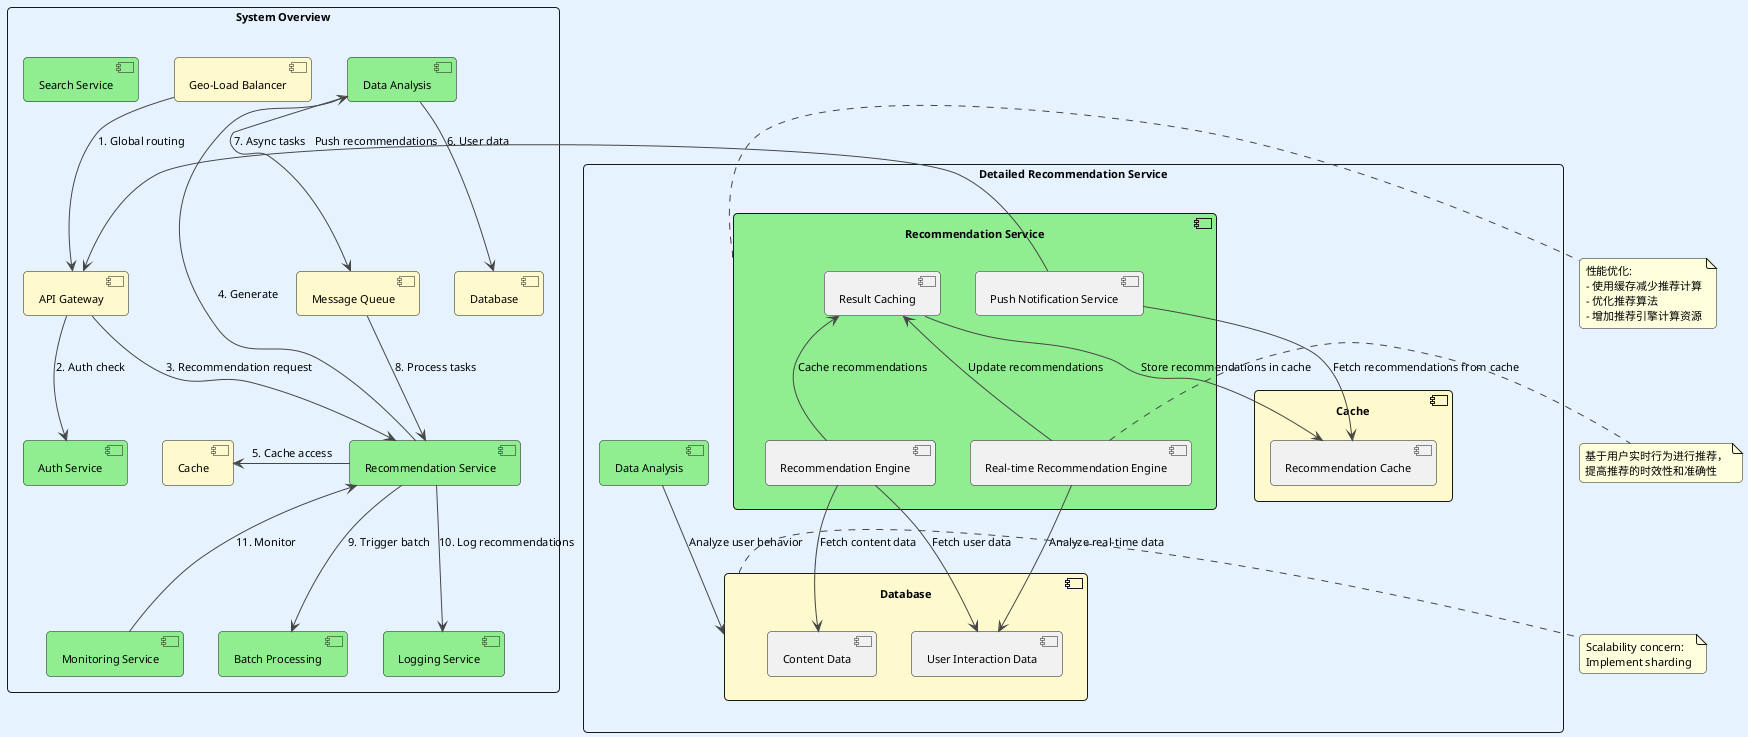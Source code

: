 @startuml Twitter_Recommendation_Service_Architecture

!define LIGHTYELLOW #FFFACD
!define LIGHTGREEN #90EE90
!define LIGHTRED #FFB6C1

skinparam backgroundColor #E6F3FF
skinparam shadowing false
skinparam RoundCorner 8
skinparam ArrowColor 454645
skinparam DefaultFontName Arial
skinparam DefaultFontSize 11

allowmixing

' Overview Section
rectangle "System Overview" {
    component "Geo-Load Balancer" as GeoLoadBalancer #FFFACD
    component "API Gateway" as APIGateway #FFFACD
    component "Auth Service" as AuthService #90EE90
    component "Search Service" as SearchService #90EE90
    component "Recommendation Service" as RecommendationServiceOverview #90EE90
    component "Data Analysis" as DataAnalysisOverview #90EE90
    component "Cache" as CacheOverview #FFFACD
    component "Database" as DatabaseOverview #FFFACD
    component "Message Queue" as MessageQueue #FFFACD
    component "Logging Service" as LoggingService #90EE90
    component "Monitoring Service" as MonitoringService #90EE90
    component "Batch Processing" as BatchProcessing #90EE90
}

GeoLoadBalancer -down-> APIGateway : "1. Global routing"
APIGateway -down-> AuthService : "2. Auth check"
APIGateway -down-> RecommendationServiceOverview : "3. Recommendation request"
RecommendationServiceOverview -left-> DataAnalysisOverview : "4. Generate"
RecommendationServiceOverview -left-> CacheOverview : "5. Cache access"
DataAnalysisOverview -down-> DatabaseOverview : "6. User data"
DataAnalysisOverview -down-> MessageQueue : "7. Async tasks"
MessageQueue -down-> RecommendationServiceOverview : "8. Process tasks"
RecommendationServiceOverview -down-> BatchProcessing : "9. Trigger batch"
RecommendationServiceOverview -down-> LoggingService : "10. Log recommendations"
MonitoringService -up-> RecommendationServiceOverview : "11. Monitor"

' Detailed Recommendation Service
rectangle "Detailed Recommendation Service" {
    component "Recommendation Service" as RecommendationService #90EE90 {
        component "Recommendation Engine" as RE
        component "Result Caching" as REC
        component "Push Notification Service" as PNS
        component "Real-time Recommendation Engine" as RRE
    }

    component "Data Analysis" as DataAnalysis #90EE90
    component "Cache" as Cache #FFFACD {
        component "Recommendation Cache" as RCache
    }
    component "Database" as Database #FFFACD {
        component "User Interaction Data" as UID
        component "Content Data" as CD
    }
}

' Recommendation Service Flow
RE -down-> UID : Fetch user data
RE -down-> CD : Fetch content data
RE -up-> REC : Cache recommendations
REC -down-> RCache : Store recommendations in cache
PNS -down-> RCache : Fetch recommendations from cache
PNS -right-> APIGateway : Push recommendations
RRE -down-> UID : Analyze real-time data
RRE -up-> REC : Update recommendations

DataAnalysis -down-> Database : Analyze user behavior

note right of RecommendationService
  性能优化:
  - 使用缓存减少推荐计算
  - 优化推荐算法
  - 增加推荐引擎计算资源
end note

note right of RRE
  基于用户实时行为进行推荐，
  提高推荐的时效性和准确性
end note

note right of Database
  Scalability concern:
  Implement sharding
end note

@enduml
